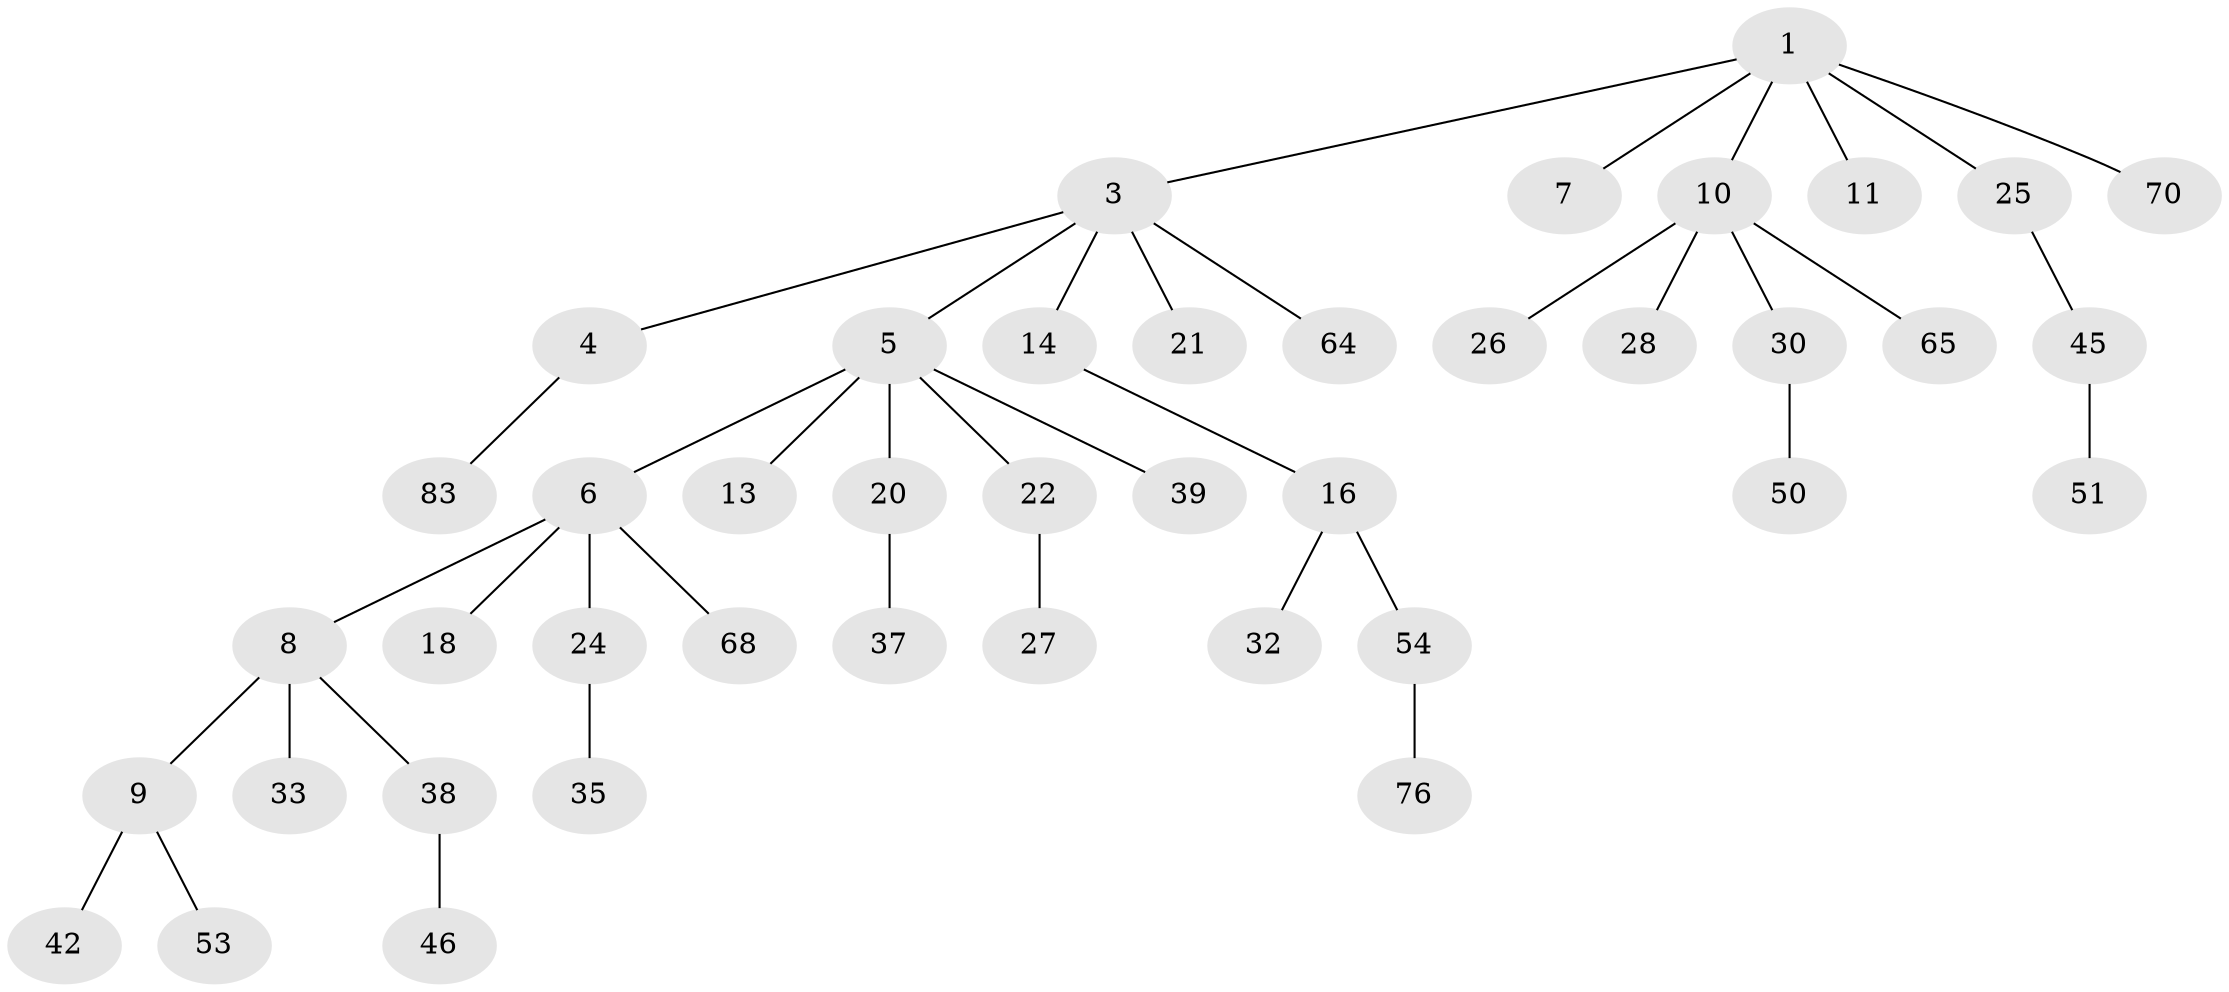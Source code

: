 // original degree distribution, {5: 0.058823529411764705, 3: 0.11764705882352941, 6: 0.023529411764705882, 2: 0.2823529411764706, 1: 0.4823529411764706, 4: 0.03529411764705882}
// Generated by graph-tools (version 1.1) at 2025/19/03/04/25 18:19:25]
// undirected, 42 vertices, 41 edges
graph export_dot {
graph [start="1"]
  node [color=gray90,style=filled];
  1 [super="+2"];
  3;
  4;
  5;
  6 [super="+36+17"];
  7;
  8 [super="+15+23"];
  9;
  10 [super="+12"];
  11 [super="+74"];
  13 [super="+61"];
  14;
  16 [super="+19"];
  18 [super="+67"];
  20 [super="+52"];
  21;
  22 [super="+34+63+48"];
  24 [super="+29+31+44+43"];
  25 [super="+82+55"];
  26 [super="+40"];
  27;
  28;
  30;
  32;
  33 [super="+79"];
  35;
  37 [super="+71"];
  38;
  39 [super="+47+80"];
  42;
  45 [super="+75"];
  46;
  50;
  51;
  53;
  54 [super="+56"];
  64;
  65;
  68 [super="+78"];
  70;
  76;
  83;
  1 -- 3;
  1 -- 10;
  1 -- 11;
  1 -- 70;
  1 -- 25;
  1 -- 7;
  3 -- 4;
  3 -- 5;
  3 -- 14;
  3 -- 21;
  3 -- 64;
  4 -- 83;
  5 -- 6;
  5 -- 13;
  5 -- 20;
  5 -- 22;
  5 -- 39;
  6 -- 8;
  6 -- 68;
  6 -- 24;
  6 -- 18;
  8 -- 9;
  8 -- 38;
  8 -- 33;
  9 -- 42;
  9 -- 53;
  10 -- 28;
  10 -- 65;
  10 -- 26;
  10 -- 30;
  14 -- 16;
  16 -- 54;
  16 -- 32;
  20 -- 37;
  22 -- 27;
  24 -- 35;
  25 -- 45;
  30 -- 50;
  38 -- 46;
  45 -- 51;
  54 -- 76;
}
